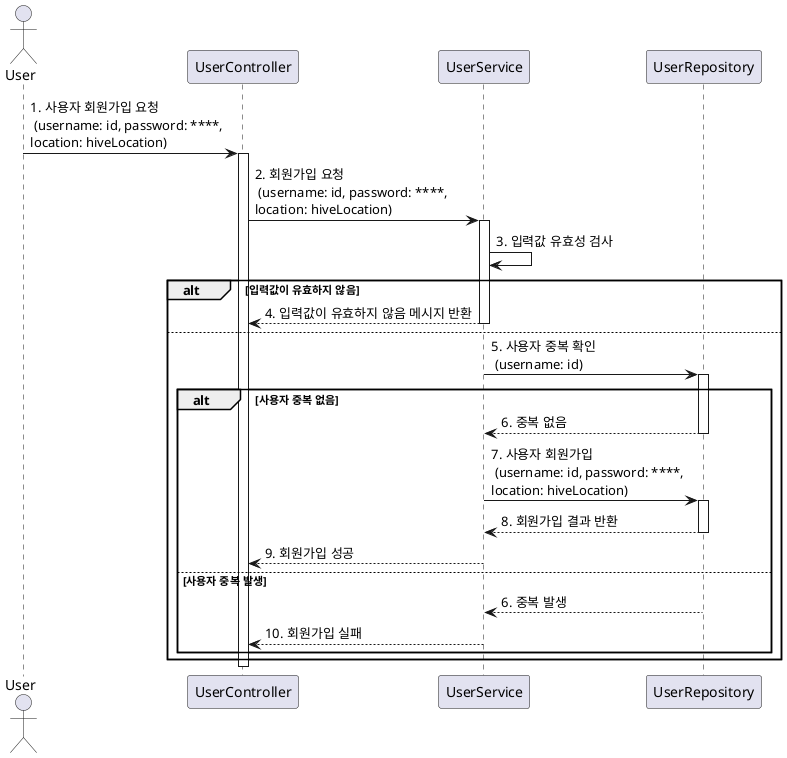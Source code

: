 @startuml

actor User
participant "UserController" as UserController
participant "UserService" as UserService
participant "UserRepository" as UserRepository

User -> UserController: 1. 사용자 회원가입 요청\n (username: id, password: ****, \nlocation: hiveLocation)
activate UserController
UserController -> UserService: 2. 회원가입 요청\n (username: id, password: ****, \nlocation: hiveLocation)
activate UserService
UserService -> UserService: 3. 입력값 유효성 검사
alt 입력값이 유효하지 않음
    UserService --> UserController: 4. 입력값이 유효하지 않음 메시지 반환
    deactivate UserService
else
    UserService -> UserRepository: 5. 사용자 중복 확인\n (username: id)
    activate UserRepository
    alt 사용자 중복 없음
        UserRepository --> UserService: 6. 중복 없음
        deactivate UserRepository
        UserService -> UserRepository: 7. 사용자 회원가입\n (username: id, password: ****, \nlocation: hiveLocation)
        activate UserRepository
        UserRepository --> UserService: 8. 회원가입 결과 반환
        deactivate UserRepository
        UserService --> UserController: 9. 회원가입 성공
    else 사용자 중복 발생
        UserRepository --> UserService: 6. 중복 발생
        deactivate UserRepository
        UserService --> UserController: 10. 회원가입 실패
    end
end
deactivate UserService
deactivate UserController

@enduml

